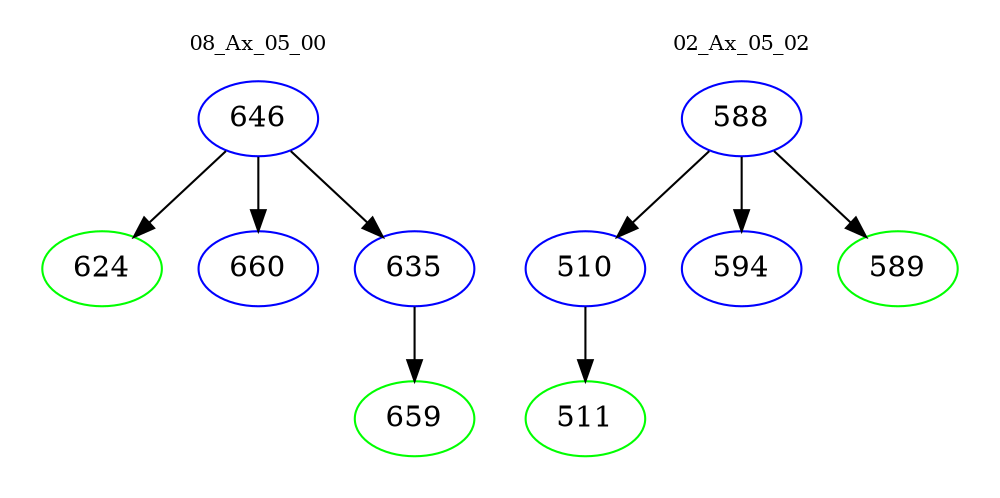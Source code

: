 digraph{
subgraph cluster_0 {
color = white
label = "08_Ax_05_00";
fontsize=10;
T0_646 [label="646", color="blue"]
T0_646 -> T0_624 [color="black"]
T0_624 [label="624", color="green"]
T0_646 -> T0_660 [color="black"]
T0_660 [label="660", color="blue"]
T0_646 -> T0_635 [color="black"]
T0_635 [label="635", color="blue"]
T0_635 -> T0_659 [color="black"]
T0_659 [label="659", color="green"]
}
subgraph cluster_1 {
color = white
label = "02_Ax_05_02";
fontsize=10;
T1_588 [label="588", color="blue"]
T1_588 -> T1_510 [color="black"]
T1_510 [label="510", color="blue"]
T1_510 -> T1_511 [color="black"]
T1_511 [label="511", color="green"]
T1_588 -> T1_594 [color="black"]
T1_594 [label="594", color="blue"]
T1_588 -> T1_589 [color="black"]
T1_589 [label="589", color="green"]
}
}
